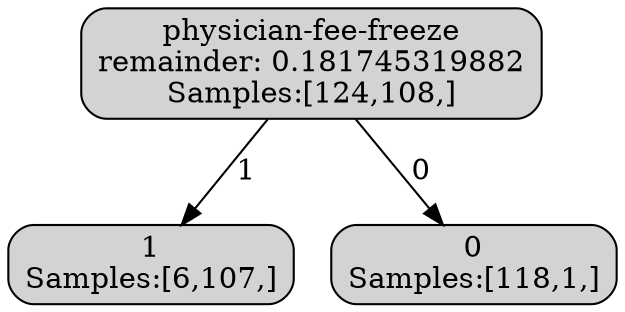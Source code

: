 digraph G {
  1 [label=<physician-fee-freeze<br/>remainder: 0.181745319882<br/>Samples:[124,108,]>,
     shape=box, style="rounded,filled", ];
  2 [label=<1<br/>Samples:[6,107,]>, shape=box, style="rounded,filled", ];
  3 [label=<0<br/>Samples:[118,1,]>, shape=box, style="rounded,filled", ];
  
  
  1 -> 2 [label="1", ];
  1 -> 3 [label="0", ];
  
  }